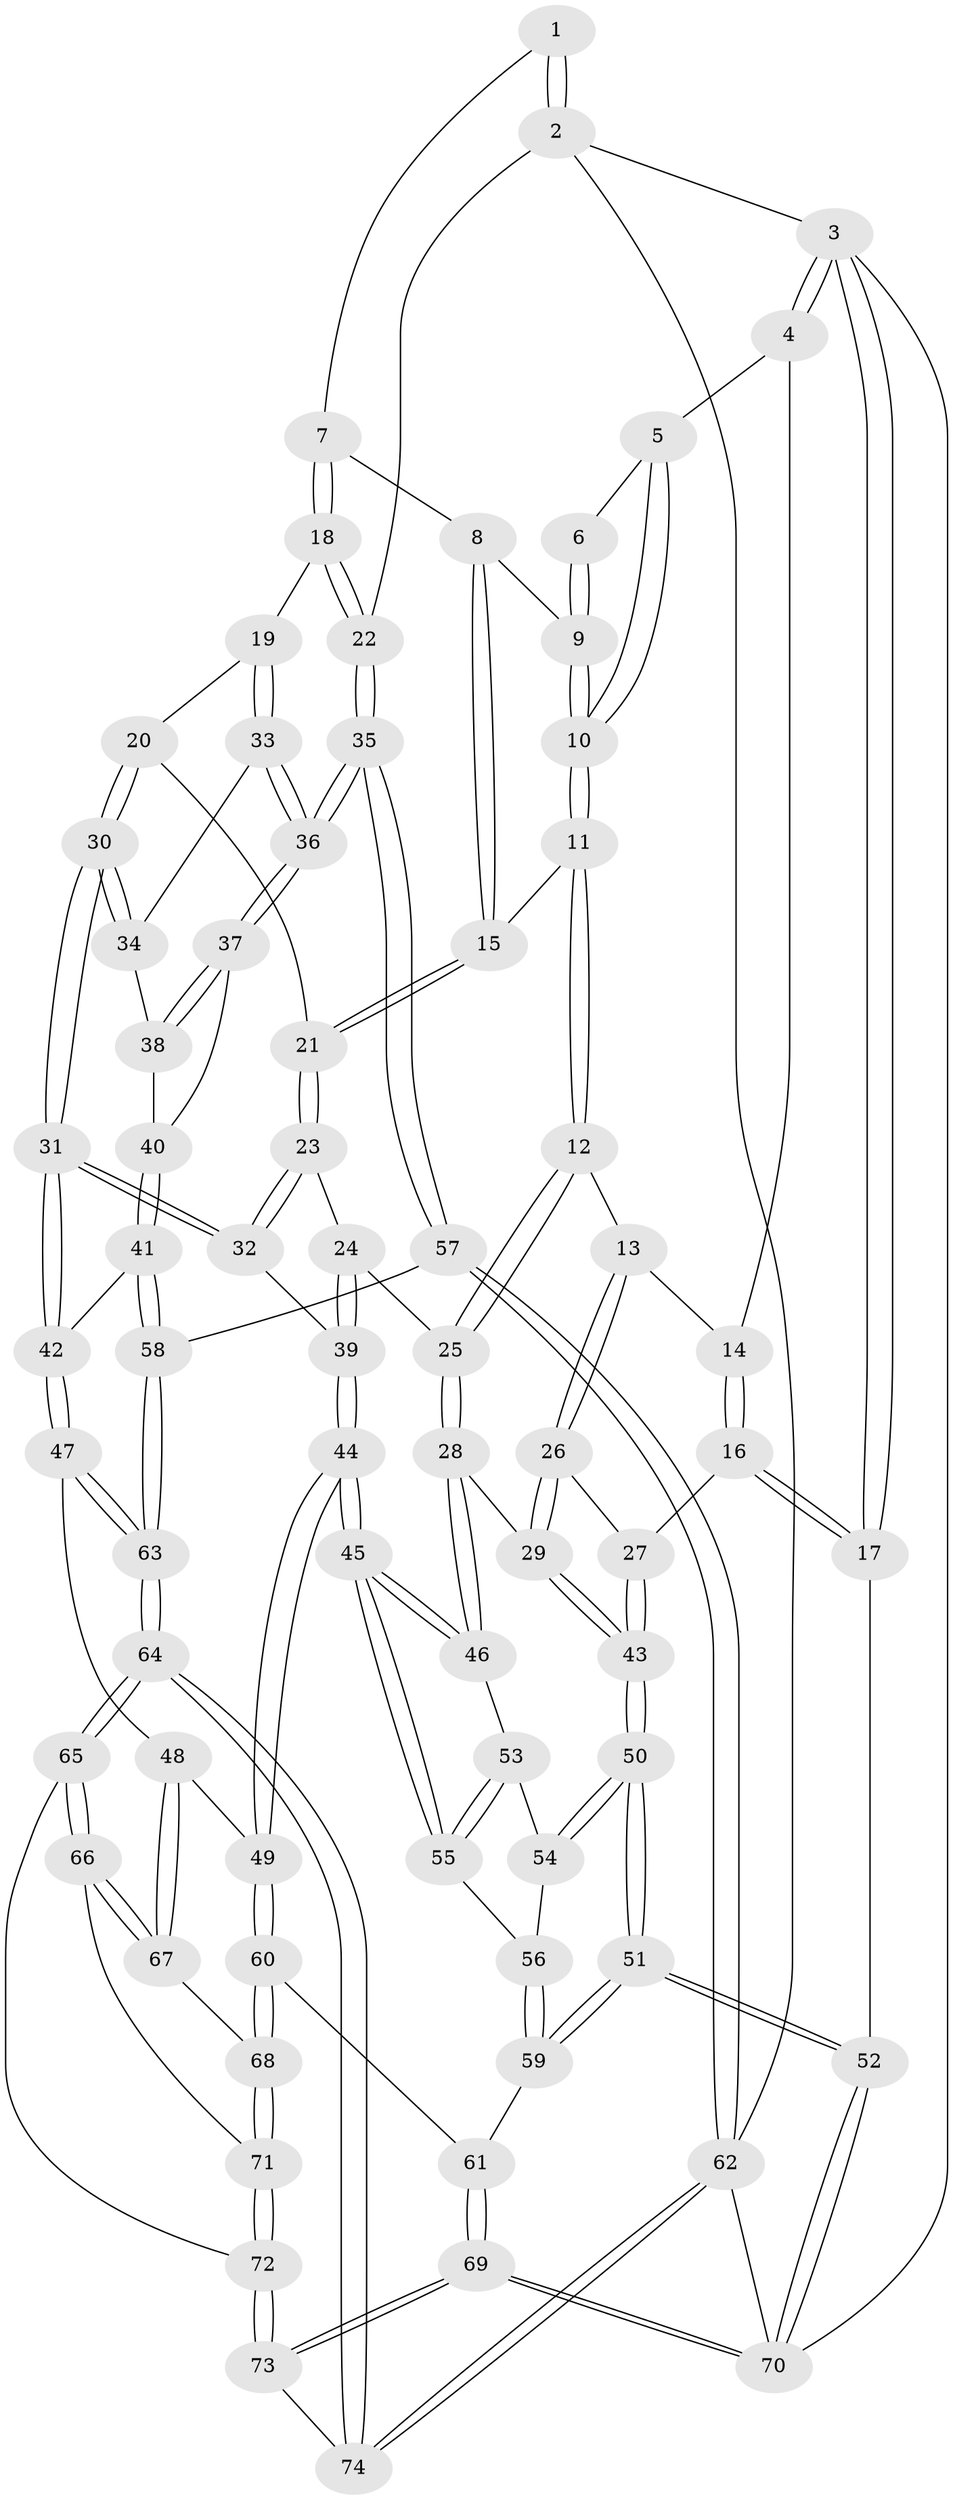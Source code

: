 // coarse degree distribution, {8: 0.10344827586206896, 4: 0.41379310344827586, 2: 0.06896551724137931, 3: 0.1724137931034483, 5: 0.10344827586206896, 6: 0.06896551724137931, 7: 0.06896551724137931}
// Generated by graph-tools (version 1.1) at 2025/21/03/04/25 18:21:08]
// undirected, 74 vertices, 182 edges
graph export_dot {
graph [start="1"]
  node [color=gray90,style=filled];
  1 [pos="+0.8498519233040178+0"];
  2 [pos="+1+0"];
  3 [pos="+0+0"];
  4 [pos="+0.12926108049628401+0"];
  5 [pos="+0.35634242354499307+0"];
  6 [pos="+0.5846466185683339+0"];
  7 [pos="+0.7360366753071044+0.08668867027313379"];
  8 [pos="+0.6349759246980432+0.08687512152011867"];
  9 [pos="+0.5970772995740208+0.05143666392760269"];
  10 [pos="+0.40989497221875454+0.04656582370841663"];
  11 [pos="+0.39798999589653866+0.15873739739145454"];
  12 [pos="+0.28077644394038076+0.23035441872282097"];
  13 [pos="+0.25406677630911295+0.22264825905671692"];
  14 [pos="+0.13378765929462122+0.08460754210367114"];
  15 [pos="+0.514552773046883+0.2258911116344932"];
  16 [pos="+0+0.3184028391969742"];
  17 [pos="+0+0.3187671196552112"];
  18 [pos="+0.8307824872486548+0.2811754443135308"];
  19 [pos="+0.8273131257880444+0.2859966368075247"];
  20 [pos="+0.6581782106860931+0.32007811825634874"];
  21 [pos="+0.5736862949931392+0.3128297659706793"];
  22 [pos="+1+0.11291893752980421"];
  23 [pos="+0.4998378049097653+0.414832624442439"];
  24 [pos="+0.4542512339419843+0.42772606872415664"];
  25 [pos="+0.3143363462555752+0.43807446010794787"];
  26 [pos="+0+0.3613811026579729"];
  27 [pos="+0+0.3532576042801589"];
  28 [pos="+0.27312526776764656+0.4979696229082709"];
  29 [pos="+0.17340931366936788+0.49985444802855705"];
  30 [pos="+0.6526057017872392+0.5971288189885129"];
  31 [pos="+0.6446059989444369+0.6194332914987136"];
  32 [pos="+0.5615426510068425+0.5253592282896395"];
  33 [pos="+0.8346044749893097+0.3488243187715843"];
  34 [pos="+0.8342313427564332+0.3560564868607578"];
  35 [pos="+1+0.6125604557249591"];
  36 [pos="+1+0.5984152514049377"];
  37 [pos="+1+0.5639002524665533"];
  38 [pos="+0.8524746481555513+0.4423324386325615"];
  39 [pos="+0.4587730590746241+0.5627795801660862"];
  40 [pos="+0.852036523521645+0.5401685285990977"];
  41 [pos="+0.8283872165157605+0.6006521650848037"];
  42 [pos="+0.6474917473338596+0.6349111371736175"];
  43 [pos="+0.07803390521601308+0.6360176653433519"];
  44 [pos="+0.3913971252741945+0.685042418368114"];
  45 [pos="+0.331019637381684+0.6106569619885569"];
  46 [pos="+0.27967566833923896+0.5143465860913883"];
  47 [pos="+0.6249014877736717+0.6886664932808481"];
  48 [pos="+0.5529883983136356+0.7129260352263523"];
  49 [pos="+0.4043883183744347+0.7106468077849308"];
  50 [pos="+0.07744232377457164+0.6369627293409919"];
  51 [pos="+0+0.7567168742574765"];
  52 [pos="+0+0.8646232482415864"];
  53 [pos="+0.19642466331298417+0.6499648392389875"];
  54 [pos="+0.17175689162274502+0.6593302355548426"];
  55 [pos="+0.21513983412934667+0.6838631021027983"];
  56 [pos="+0.20287152735333738+0.7015838791804565"];
  57 [pos="+1+0.7109087324489439"];
  58 [pos="+0.9308846367325715+0.7081774496750601"];
  59 [pos="+0.19028013449707673+0.7556421800297911"];
  60 [pos="+0.37895399870012403+0.7511180566090407"];
  61 [pos="+0.2763298570211944+0.7983830776772034"];
  62 [pos="+1+1"];
  63 [pos="+0.7600026633707457+0.8624485003118135"];
  64 [pos="+0.7788609959879838+1"];
  65 [pos="+0.5733123469374574+0.9445001115983113"];
  66 [pos="+0.5468097911773573+0.9074877120240965"];
  67 [pos="+0.5382340569688119+0.8767470581560901"];
  68 [pos="+0.40709221908025356+0.8702860440840943"];
  69 [pos="+0.0766079129203637+1"];
  70 [pos="+0+1"];
  71 [pos="+0.40670358663176737+0.9252278191539642"];
  72 [pos="+0.38966320652126796+0.9891918724688638"];
  73 [pos="+0.2524662160966326+1"];
  74 [pos="+0.8428033077133129+1"];
  1 -- 2;
  1 -- 2;
  1 -- 7;
  2 -- 3;
  2 -- 22;
  2 -- 62;
  3 -- 4;
  3 -- 4;
  3 -- 17;
  3 -- 17;
  3 -- 70;
  4 -- 5;
  4 -- 14;
  5 -- 6;
  5 -- 10;
  5 -- 10;
  6 -- 9;
  6 -- 9;
  7 -- 8;
  7 -- 18;
  7 -- 18;
  8 -- 9;
  8 -- 15;
  8 -- 15;
  9 -- 10;
  9 -- 10;
  10 -- 11;
  10 -- 11;
  11 -- 12;
  11 -- 12;
  11 -- 15;
  12 -- 13;
  12 -- 25;
  12 -- 25;
  13 -- 14;
  13 -- 26;
  13 -- 26;
  14 -- 16;
  14 -- 16;
  15 -- 21;
  15 -- 21;
  16 -- 17;
  16 -- 17;
  16 -- 27;
  17 -- 52;
  18 -- 19;
  18 -- 22;
  18 -- 22;
  19 -- 20;
  19 -- 33;
  19 -- 33;
  20 -- 21;
  20 -- 30;
  20 -- 30;
  21 -- 23;
  21 -- 23;
  22 -- 35;
  22 -- 35;
  23 -- 24;
  23 -- 32;
  23 -- 32;
  24 -- 25;
  24 -- 39;
  24 -- 39;
  25 -- 28;
  25 -- 28;
  26 -- 27;
  26 -- 29;
  26 -- 29;
  27 -- 43;
  27 -- 43;
  28 -- 29;
  28 -- 46;
  28 -- 46;
  29 -- 43;
  29 -- 43;
  30 -- 31;
  30 -- 31;
  30 -- 34;
  30 -- 34;
  31 -- 32;
  31 -- 32;
  31 -- 42;
  31 -- 42;
  32 -- 39;
  33 -- 34;
  33 -- 36;
  33 -- 36;
  34 -- 38;
  35 -- 36;
  35 -- 36;
  35 -- 57;
  35 -- 57;
  36 -- 37;
  36 -- 37;
  37 -- 38;
  37 -- 38;
  37 -- 40;
  38 -- 40;
  39 -- 44;
  39 -- 44;
  40 -- 41;
  40 -- 41;
  41 -- 42;
  41 -- 58;
  41 -- 58;
  42 -- 47;
  42 -- 47;
  43 -- 50;
  43 -- 50;
  44 -- 45;
  44 -- 45;
  44 -- 49;
  44 -- 49;
  45 -- 46;
  45 -- 46;
  45 -- 55;
  45 -- 55;
  46 -- 53;
  47 -- 48;
  47 -- 63;
  47 -- 63;
  48 -- 49;
  48 -- 67;
  48 -- 67;
  49 -- 60;
  49 -- 60;
  50 -- 51;
  50 -- 51;
  50 -- 54;
  50 -- 54;
  51 -- 52;
  51 -- 52;
  51 -- 59;
  51 -- 59;
  52 -- 70;
  52 -- 70;
  53 -- 54;
  53 -- 55;
  53 -- 55;
  54 -- 56;
  55 -- 56;
  56 -- 59;
  56 -- 59;
  57 -- 58;
  57 -- 62;
  57 -- 62;
  58 -- 63;
  58 -- 63;
  59 -- 61;
  60 -- 61;
  60 -- 68;
  60 -- 68;
  61 -- 69;
  61 -- 69;
  62 -- 74;
  62 -- 74;
  62 -- 70;
  63 -- 64;
  63 -- 64;
  64 -- 65;
  64 -- 65;
  64 -- 74;
  64 -- 74;
  65 -- 66;
  65 -- 66;
  65 -- 72;
  66 -- 67;
  66 -- 67;
  66 -- 71;
  67 -- 68;
  68 -- 71;
  68 -- 71;
  69 -- 70;
  69 -- 70;
  69 -- 73;
  69 -- 73;
  71 -- 72;
  71 -- 72;
  72 -- 73;
  72 -- 73;
  73 -- 74;
}
